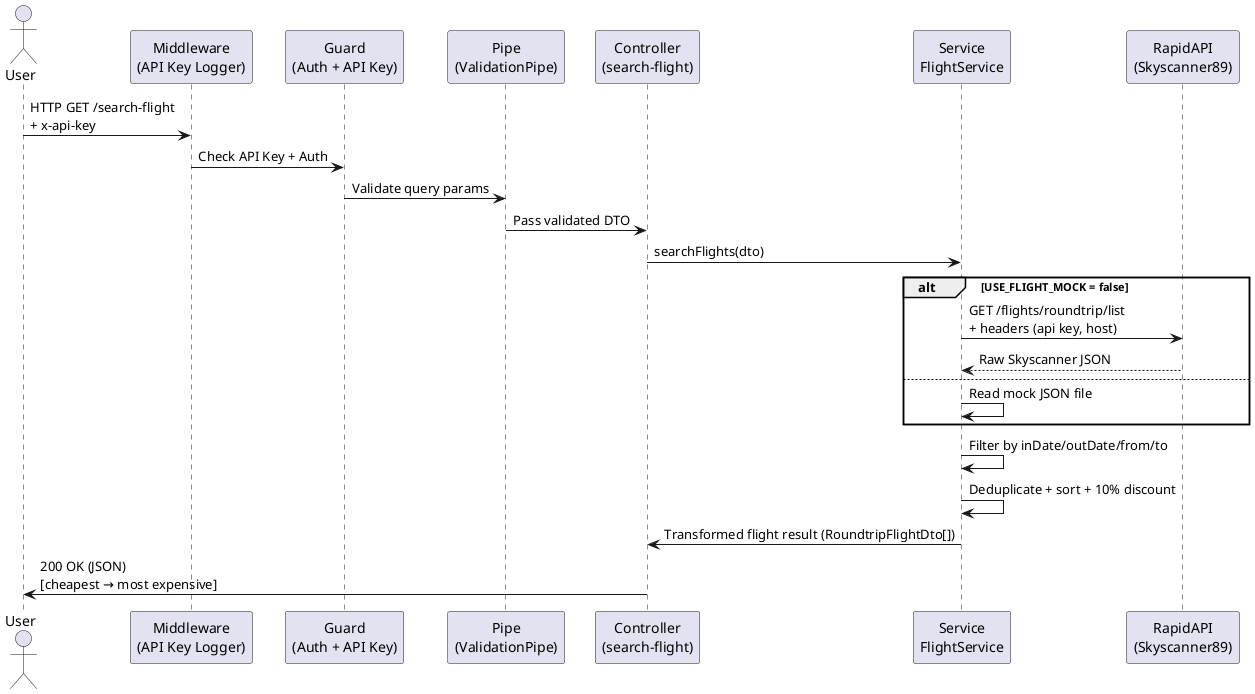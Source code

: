 @startuml
actor User
participant "Middleware\n(API Key Logger)" as Middleware
participant "Guard\n(Auth + API Key)" as Guard
participant "Pipe\n(ValidationPipe)" as Pipe
participant "Controller\n(search-flight)" as Controller
participant "Service\nFlightService" as Service
participant "RapidAPI\n(Skyscanner89)" as RapidAPI

User -> Middleware : HTTP GET /search-flight\n+ x-api-key
Middleware -> Guard : Check API Key + Auth
Guard -> Pipe : Validate query params
Pipe -> Controller : Pass validated DTO

Controller -> Service : searchFlights(dto)

alt USE_FLIGHT_MOCK = false
    Service -> RapidAPI : GET /flights/roundtrip/list\n+ headers (api key, host)
    RapidAPI --> Service : Raw Skyscanner JSON
else
    Service -> Service : Read mock JSON file
end

Service -> Service : Filter by inDate/outDate/from/to
Service -> Service : Deduplicate + sort + 10% discount
Service -> Controller : Transformed flight result (RoundtripFlightDto[])

Controller -> User : 200 OK (JSON)\n[cheapest → most expensive]
@enduml
